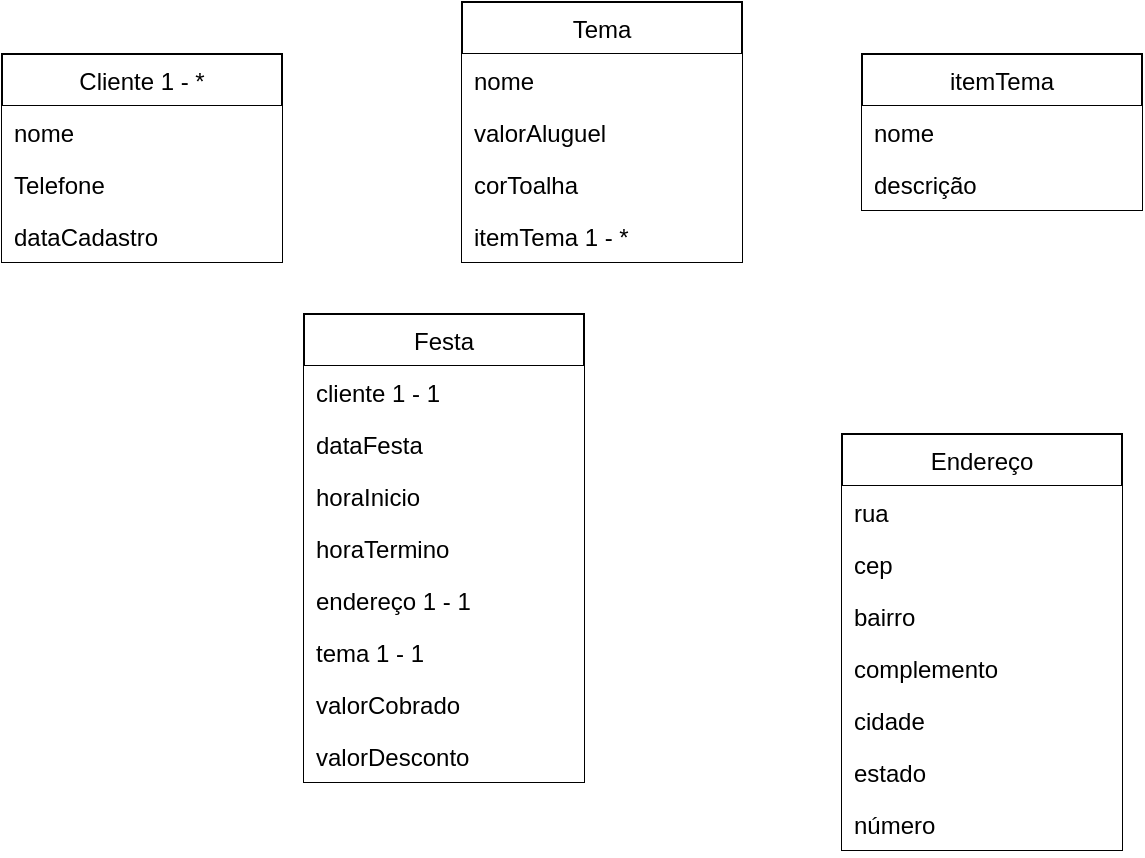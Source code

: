 <mxfile version="13.6.5" type="device"><diagram id="jXEppMPmhy8beXg0np1w" name="Page-1"><mxGraphModel dx="801" dy="495" grid="1" gridSize="10" guides="1" tooltips="1" connect="1" arrows="1" fold="1" page="1" pageScale="1" pageWidth="827" pageHeight="1169" math="0" shadow="0"><root><mxCell id="0"/><mxCell id="1" parent="0"/><mxCell id="TDstNIjCJQ7JgIMNfVGW-5" value="Endereço" style="swimlane;fontStyle=0;childLayout=stackLayout;horizontal=1;startSize=26;fillColor=#FFFFFF;horizontalStack=0;resizeParent=1;resizeParentMax=0;resizeLast=0;collapsible=1;marginBottom=0;" parent="1" vertex="1"><mxGeometry x="550" y="420" width="140" height="208" as="geometry"/></mxCell><mxCell id="TDstNIjCJQ7JgIMNfVGW-6" value="rua" style="text;strokeColor=none;fillColor=#FFFFFF;align=left;verticalAlign=top;spacingLeft=4;spacingRight=4;overflow=hidden;rotatable=0;points=[[0,0.5],[1,0.5]];portConstraint=eastwest;" parent="TDstNIjCJQ7JgIMNfVGW-5" vertex="1"><mxGeometry y="26" width="140" height="26" as="geometry"/></mxCell><mxCell id="TDstNIjCJQ7JgIMNfVGW-7" value="cep" style="text;strokeColor=none;fillColor=#FFFFFF;align=left;verticalAlign=top;spacingLeft=4;spacingRight=4;overflow=hidden;rotatable=0;points=[[0,0.5],[1,0.5]];portConstraint=eastwest;" parent="TDstNIjCJQ7JgIMNfVGW-5" vertex="1"><mxGeometry y="52" width="140" height="26" as="geometry"/></mxCell><mxCell id="TDstNIjCJQ7JgIMNfVGW-8" value="bairro" style="text;strokeColor=none;fillColor=#FFFFFF;align=left;verticalAlign=top;spacingLeft=4;spacingRight=4;overflow=hidden;rotatable=0;points=[[0,0.5],[1,0.5]];portConstraint=eastwest;" parent="TDstNIjCJQ7JgIMNfVGW-5" vertex="1"><mxGeometry y="78" width="140" height="26" as="geometry"/></mxCell><mxCell id="TDstNIjCJQ7JgIMNfVGW-9" value="complemento" style="text;strokeColor=none;fillColor=#FFFFFF;align=left;verticalAlign=top;spacingLeft=4;spacingRight=4;overflow=hidden;rotatable=0;points=[[0,0.5],[1,0.5]];portConstraint=eastwest;" parent="TDstNIjCJQ7JgIMNfVGW-5" vertex="1"><mxGeometry y="104" width="140" height="26" as="geometry"/></mxCell><mxCell id="TDstNIjCJQ7JgIMNfVGW-10" value="cidade" style="text;strokeColor=none;fillColor=#FFFFFF;align=left;verticalAlign=top;spacingLeft=4;spacingRight=4;overflow=hidden;rotatable=0;points=[[0,0.5],[1,0.5]];portConstraint=eastwest;" parent="TDstNIjCJQ7JgIMNfVGW-5" vertex="1"><mxGeometry y="130" width="140" height="26" as="geometry"/></mxCell><mxCell id="TDstNIjCJQ7JgIMNfVGW-11" value="estado" style="text;strokeColor=none;fillColor=#FFFFFF;align=left;verticalAlign=top;spacingLeft=4;spacingRight=4;overflow=hidden;rotatable=0;points=[[0,0.5],[1,0.5]];portConstraint=eastwest;" parent="TDstNIjCJQ7JgIMNfVGW-5" vertex="1"><mxGeometry y="156" width="140" height="26" as="geometry"/></mxCell><mxCell id="TDstNIjCJQ7JgIMNfVGW-12" value="número" style="text;strokeColor=none;fillColor=#FFFFFF;align=left;verticalAlign=top;spacingLeft=4;spacingRight=4;overflow=hidden;rotatable=0;points=[[0,0.5],[1,0.5]];portConstraint=eastwest;" parent="TDstNIjCJQ7JgIMNfVGW-5" vertex="1"><mxGeometry y="182" width="140" height="26" as="geometry"/></mxCell><mxCell id="TDstNIjCJQ7JgIMNfVGW-1" value="Cliente 1 - *" style="swimlane;fontStyle=0;childLayout=stackLayout;horizontal=1;startSize=26;fillColor=#FFFFFF;horizontalStack=0;resizeParent=1;resizeParentMax=0;resizeLast=0;collapsible=1;marginBottom=0;" parent="1" vertex="1"><mxGeometry x="130" y="230" width="140" height="104" as="geometry"/></mxCell><mxCell id="TDstNIjCJQ7JgIMNfVGW-2" value="nome" style="text;strokeColor=none;fillColor=#FFFFFF;align=left;verticalAlign=top;spacingLeft=4;spacingRight=4;overflow=hidden;rotatable=0;points=[[0,0.5],[1,0.5]];portConstraint=eastwest;" parent="TDstNIjCJQ7JgIMNfVGW-1" vertex="1"><mxGeometry y="26" width="140" height="26" as="geometry"/></mxCell><mxCell id="TDstNIjCJQ7JgIMNfVGW-3" value="Telefone" style="text;strokeColor=none;fillColor=#FFFFFF;align=left;verticalAlign=top;spacingLeft=4;spacingRight=4;overflow=hidden;rotatable=0;points=[[0,0.5],[1,0.5]];portConstraint=eastwest;" parent="TDstNIjCJQ7JgIMNfVGW-1" vertex="1"><mxGeometry y="52" width="140" height="26" as="geometry"/></mxCell><mxCell id="TDstNIjCJQ7JgIMNfVGW-30" value="dataCadastro" style="text;strokeColor=none;fillColor=#FFFFFF;align=left;verticalAlign=top;spacingLeft=4;spacingRight=4;overflow=hidden;rotatable=0;points=[[0,0.5],[1,0.5]];portConstraint=eastwest;" parent="TDstNIjCJQ7JgIMNfVGW-1" vertex="1"><mxGeometry y="78" width="140" height="26" as="geometry"/></mxCell><mxCell id="TDstNIjCJQ7JgIMNfVGW-13" value="Tema" style="swimlane;fontStyle=0;childLayout=stackLayout;horizontal=1;startSize=26;fillColor=#FFFFFF;horizontalStack=0;resizeParent=1;resizeParentMax=0;resizeLast=0;collapsible=1;marginBottom=0;" parent="1" vertex="1"><mxGeometry x="360" y="204" width="140" height="130" as="geometry"/></mxCell><mxCell id="TDstNIjCJQ7JgIMNfVGW-14" value="nome" style="text;strokeColor=none;fillColor=#FFFFFF;align=left;verticalAlign=top;spacingLeft=4;spacingRight=4;overflow=hidden;rotatable=0;points=[[0,0.5],[1,0.5]];portConstraint=eastwest;" parent="TDstNIjCJQ7JgIMNfVGW-13" vertex="1"><mxGeometry y="26" width="140" height="26" as="geometry"/></mxCell><mxCell id="TDstNIjCJQ7JgIMNfVGW-16" value="valorAluguel" style="text;strokeColor=none;fillColor=#FFFFFF;align=left;verticalAlign=top;spacingLeft=4;spacingRight=4;overflow=hidden;rotatable=0;points=[[0,0.5],[1,0.5]];portConstraint=eastwest;" parent="TDstNIjCJQ7JgIMNfVGW-13" vertex="1"><mxGeometry y="52" width="140" height="26" as="geometry"/></mxCell><mxCell id="TDstNIjCJQ7JgIMNfVGW-17" value="corToalha" style="text;strokeColor=none;fillColor=#FFFFFF;align=left;verticalAlign=top;spacingLeft=4;spacingRight=4;overflow=hidden;rotatable=0;points=[[0,0.5],[1,0.5]];portConstraint=eastwest;" parent="TDstNIjCJQ7JgIMNfVGW-13" vertex="1"><mxGeometry y="78" width="140" height="26" as="geometry"/></mxCell><mxCell id="TDstNIjCJQ7JgIMNfVGW-29" value="itemTema 1 - *" style="text;strokeColor=none;fillColor=#FFFFFF;align=left;verticalAlign=top;spacingLeft=4;spacingRight=4;overflow=hidden;rotatable=0;points=[[0,0.5],[1,0.5]];portConstraint=eastwest;" parent="TDstNIjCJQ7JgIMNfVGW-13" vertex="1"><mxGeometry y="104" width="140" height="26" as="geometry"/></mxCell><mxCell id="TDstNIjCJQ7JgIMNfVGW-18" value="Festa" style="swimlane;fontStyle=0;childLayout=stackLayout;horizontal=1;startSize=26;fillColor=#FFFFFF;horizontalStack=0;resizeParent=1;resizeParentMax=0;resizeLast=0;collapsible=1;marginBottom=0;" parent="1" vertex="1"><mxGeometry x="281" y="360" width="140" height="234" as="geometry"/></mxCell><mxCell id="TDstNIjCJQ7JgIMNfVGW-19" value="cliente 1 - 1" style="text;strokeColor=none;fillColor=#FFFFFF;align=left;verticalAlign=top;spacingLeft=4;spacingRight=4;overflow=hidden;rotatable=0;points=[[0,0.5],[1,0.5]];portConstraint=eastwest;" parent="TDstNIjCJQ7JgIMNfVGW-18" vertex="1"><mxGeometry y="26" width="140" height="26" as="geometry"/></mxCell><mxCell id="TDstNIjCJQ7JgIMNfVGW-20" value="dataFesta" style="text;strokeColor=none;fillColor=#FFFFFF;align=left;verticalAlign=top;spacingLeft=4;spacingRight=4;overflow=hidden;rotatable=0;points=[[0,0.5],[1,0.5]];portConstraint=eastwest;" parent="TDstNIjCJQ7JgIMNfVGW-18" vertex="1"><mxGeometry y="52" width="140" height="26" as="geometry"/></mxCell><mxCell id="TDstNIjCJQ7JgIMNfVGW-21" value="horaInicio" style="text;strokeColor=none;fillColor=#FFFFFF;align=left;verticalAlign=top;spacingLeft=4;spacingRight=4;overflow=hidden;rotatable=0;points=[[0,0.5],[1,0.5]];portConstraint=eastwest;" parent="TDstNIjCJQ7JgIMNfVGW-18" vertex="1"><mxGeometry y="78" width="140" height="26" as="geometry"/></mxCell><mxCell id="TDstNIjCJQ7JgIMNfVGW-26" value="horaTermino" style="text;strokeColor=none;fillColor=#FFFFFF;align=left;verticalAlign=top;spacingLeft=4;spacingRight=4;overflow=hidden;rotatable=0;points=[[0,0.5],[1,0.5]];portConstraint=eastwest;" parent="TDstNIjCJQ7JgIMNfVGW-18" vertex="1"><mxGeometry y="104" width="140" height="26" as="geometry"/></mxCell><mxCell id="TDstNIjCJQ7JgIMNfVGW-27" value="endereço 1 - 1" style="text;strokeColor=none;fillColor=#FFFFFF;align=left;verticalAlign=top;spacingLeft=4;spacingRight=4;overflow=hidden;rotatable=0;points=[[0,0.5],[1,0.5]];portConstraint=eastwest;" parent="TDstNIjCJQ7JgIMNfVGW-18" vertex="1"><mxGeometry y="130" width="140" height="26" as="geometry"/></mxCell><mxCell id="TDstNIjCJQ7JgIMNfVGW-28" value="tema 1 - 1" style="text;strokeColor=none;fillColor=#FFFFFF;align=left;verticalAlign=top;spacingLeft=4;spacingRight=4;overflow=hidden;rotatable=0;points=[[0,0.5],[1,0.5]];portConstraint=eastwest;" parent="TDstNIjCJQ7JgIMNfVGW-18" vertex="1"><mxGeometry y="156" width="140" height="26" as="geometry"/></mxCell><mxCell id="TDstNIjCJQ7JgIMNfVGW-32" value="valorCobrado" style="text;strokeColor=none;fillColor=#FFFFFF;align=left;verticalAlign=top;spacingLeft=4;spacingRight=4;overflow=hidden;rotatable=0;points=[[0,0.5],[1,0.5]];portConstraint=eastwest;" parent="TDstNIjCJQ7JgIMNfVGW-18" vertex="1"><mxGeometry y="182" width="140" height="26" as="geometry"/></mxCell><mxCell id="TDstNIjCJQ7JgIMNfVGW-33" value="valorDesconto" style="text;strokeColor=none;fillColor=#FFFFFF;align=left;verticalAlign=top;spacingLeft=4;spacingRight=4;overflow=hidden;rotatable=0;points=[[0,0.5],[1,0.5]];portConstraint=eastwest;" parent="TDstNIjCJQ7JgIMNfVGW-18" vertex="1"><mxGeometry y="208" width="140" height="26" as="geometry"/></mxCell><mxCell id="TDstNIjCJQ7JgIMNfVGW-22" value="itemTema" style="swimlane;fontStyle=0;childLayout=stackLayout;horizontal=1;startSize=26;fillColor=#FFFFFF;horizontalStack=0;resizeParent=1;resizeParentMax=0;resizeLast=0;collapsible=1;marginBottom=0;" parent="1" vertex="1"><mxGeometry x="560" y="230" width="140" height="78" as="geometry"/></mxCell><mxCell id="TDstNIjCJQ7JgIMNfVGW-23" value="nome" style="text;strokeColor=none;fillColor=#FFFFFF;align=left;verticalAlign=top;spacingLeft=4;spacingRight=4;overflow=hidden;rotatable=0;points=[[0,0.5],[1,0.5]];portConstraint=eastwest;" parent="TDstNIjCJQ7JgIMNfVGW-22" vertex="1"><mxGeometry y="26" width="140" height="26" as="geometry"/></mxCell><mxCell id="TDstNIjCJQ7JgIMNfVGW-24" value="descrição" style="text;strokeColor=none;fillColor=#FFFFFF;align=left;verticalAlign=top;spacingLeft=4;spacingRight=4;overflow=hidden;rotatable=0;points=[[0,0.5],[1,0.5]];portConstraint=eastwest;" parent="TDstNIjCJQ7JgIMNfVGW-22" vertex="1"><mxGeometry y="52" width="140" height="26" as="geometry"/></mxCell></root></mxGraphModel></diagram></mxfile>
